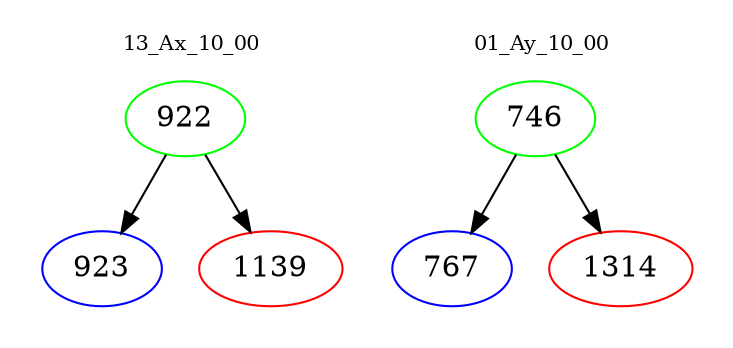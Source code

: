 digraph{
subgraph cluster_0 {
color = white
label = "13_Ax_10_00";
fontsize=10;
T0_922 [label="922", color="green"]
T0_922 -> T0_923 [color="black"]
T0_923 [label="923", color="blue"]
T0_922 -> T0_1139 [color="black"]
T0_1139 [label="1139", color="red"]
}
subgraph cluster_1 {
color = white
label = "01_Ay_10_00";
fontsize=10;
T1_746 [label="746", color="green"]
T1_746 -> T1_767 [color="black"]
T1_767 [label="767", color="blue"]
T1_746 -> T1_1314 [color="black"]
T1_1314 [label="1314", color="red"]
}
}

